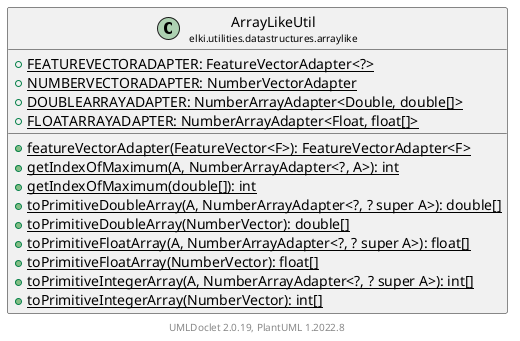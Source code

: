 @startuml
    remove .*\.(Instance|Par|Parameterizer|Factory)$
    set namespaceSeparator none
    hide empty fields
    hide empty methods

    class "<size:14>ArrayLikeUtil\n<size:10>elki.utilities.datastructures.arraylike" as elki.utilities.datastructures.arraylike.ArrayLikeUtil [[ArrayLikeUtil.html]] {
        {static} +FEATUREVECTORADAPTER: FeatureVectorAdapter<?>
        {static} +NUMBERVECTORADAPTER: NumberVectorAdapter
        {static} +DOUBLEARRAYADAPTER: NumberArrayAdapter<Double, double[]>
        {static} +FLOATARRAYADAPTER: NumberArrayAdapter<Float, float[]>
        {static} +featureVectorAdapter(FeatureVector<F>): FeatureVectorAdapter<F>
        {static} +getIndexOfMaximum(A, NumberArrayAdapter<?, A>): int
        {static} +getIndexOfMaximum(double[]): int
        {static} +toPrimitiveDoubleArray(A, NumberArrayAdapter<?, ? super A>): double[]
        {static} +toPrimitiveDoubleArray(NumberVector): double[]
        {static} +toPrimitiveFloatArray(A, NumberArrayAdapter<?, ? super A>): float[]
        {static} +toPrimitiveFloatArray(NumberVector): float[]
        {static} +toPrimitiveIntegerArray(A, NumberArrayAdapter<?, ? super A>): int[]
        {static} +toPrimitiveIntegerArray(NumberVector): int[]
    }

    center footer UMLDoclet 2.0.19, PlantUML 1.2022.8
@enduml
